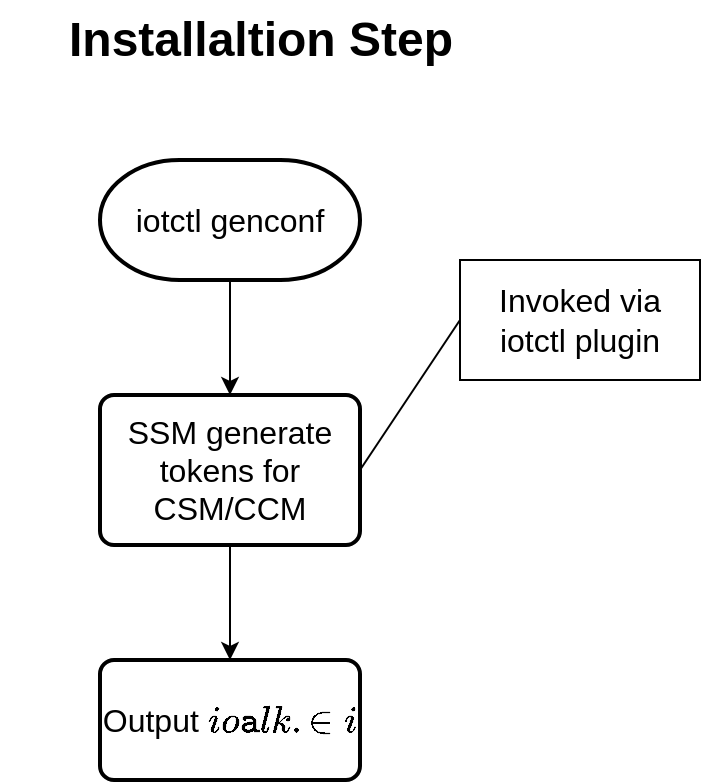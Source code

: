 <mxfile pages="10" version="11.2.3" type="google"><diagram id="cqIK9_ZSEYJ6yBw5mauM" name="SSM-1"><mxGraphModel dx="1173" dy="839" grid="1" gridSize="10" guides="1" tooltips="1" connect="1" arrows="1" fold="1" page="1" pageScale="1" pageWidth="850" pageHeight="1100" math="0" shadow="0"><root><mxCell id="e-rIVMGVmy8Qvg7fIQ6w-0"/><mxCell id="e-rIVMGVmy8Qvg7fIQ6w-1" parent="e-rIVMGVmy8Qvg7fIQ6w-0"/><mxCell id="wvIjEaeCPUfPb2Iy51Xq-0" value="&lt;div&gt;Installaltion Step&lt;/div&gt;" style="text;strokeColor=none;fillColor=none;html=1;fontSize=24;fontStyle=1;verticalAlign=middle;align=center;" parent="e-rIVMGVmy8Qvg7fIQ6w-1" vertex="1"><mxGeometry y="10" width="260" height="40" as="geometry"/></mxCell><mxCell id="wvIjEaeCPUfPb2Iy51Xq-1" style="edgeStyle=orthogonalEdgeStyle;rounded=0;orthogonalLoop=1;jettySize=auto;html=1;exitX=0.5;exitY=1;exitDx=0;exitDy=0;exitPerimeter=0;entryX=0.5;entryY=0;entryDx=0;entryDy=0;" parent="e-rIVMGVmy8Qvg7fIQ6w-1" source="wvIjEaeCPUfPb2Iy51Xq-2" target="wvIjEaeCPUfPb2Iy51Xq-4" edge="1"><mxGeometry relative="1" as="geometry"/></mxCell><mxCell id="wvIjEaeCPUfPb2Iy51Xq-2" value="&lt;font style=&quot;font-size: 16px&quot;&gt;iotctl genconf&lt;/font&gt;" style="strokeWidth=2;html=1;shape=mxgraph.flowchart.terminator;whiteSpace=wrap;" parent="e-rIVMGVmy8Qvg7fIQ6w-1" vertex="1"><mxGeometry x="50" y="90" width="130" height="60" as="geometry"/></mxCell><mxCell id="wvIjEaeCPUfPb2Iy51Xq-3" style="edgeStyle=orthogonalEdgeStyle;rounded=0;orthogonalLoop=1;jettySize=auto;html=1;exitX=0.5;exitY=1;exitDx=0;exitDy=0;entryX=0.5;entryY=0;entryDx=0;entryDy=0;fontSize=16;" parent="e-rIVMGVmy8Qvg7fIQ6w-1" source="wvIjEaeCPUfPb2Iy51Xq-4" target="wvIjEaeCPUfPb2Iy51Xq-5" edge="1"><mxGeometry relative="1" as="geometry"/></mxCell><mxCell id="wvIjEaeCPUfPb2Iy51Xq-4" value="&lt;div&gt;SSM generate tokens for CSM/CCM&lt;/div&gt;" style="rounded=1;whiteSpace=wrap;html=1;absoluteArcSize=1;arcSize=14;strokeWidth=2;fontSize=16;" parent="e-rIVMGVmy8Qvg7fIQ6w-1" vertex="1"><mxGeometry x="50" y="207.5" width="130" height="75" as="geometry"/></mxCell><mxCell id="wvIjEaeCPUfPb2Iy51Xq-5" value="Output `iottalk.ini`" style="rounded=1;whiteSpace=wrap;html=1;absoluteArcSize=1;arcSize=14;strokeWidth=2;fontSize=16;" parent="e-rIVMGVmy8Qvg7fIQ6w-1" vertex="1"><mxGeometry x="50" y="340" width="130" height="60" as="geometry"/></mxCell><mxCell id="wvIjEaeCPUfPb2Iy51Xq-6" value="&lt;font style=&quot;font-size: 16px&quot;&gt;Invoked via iotctl plugin&lt;/font&gt;" style="rounded=0;whiteSpace=wrap;html=1;" parent="e-rIVMGVmy8Qvg7fIQ6w-1" vertex="1"><mxGeometry x="230" y="140" width="120" height="60" as="geometry"/></mxCell><mxCell id="wvIjEaeCPUfPb2Iy51Xq-7" value="" style="endArrow=none;html=1;entryX=0;entryY=0.5;entryDx=0;entryDy=0;exitX=1;exitY=0.5;exitDx=0;exitDy=0;" parent="e-rIVMGVmy8Qvg7fIQ6w-1" source="wvIjEaeCPUfPb2Iy51Xq-4" target="wvIjEaeCPUfPb2Iy51Xq-6" edge="1"><mxGeometry width="50" height="50" relative="1" as="geometry"><mxPoint x="180" y="230" as="sourcePoint"/><mxPoint x="230" y="180" as="targetPoint"/></mxGeometry></mxCell></root></mxGraphModel></diagram><diagram id="wE3yd7M9SogLpLTDkI92" name="SSM-2"><mxGraphModel dx="1173" dy="839" grid="1" gridSize="10" guides="1" tooltips="1" connect="1" arrows="1" fold="1" page="1" pageScale="1" pageWidth="850" pageHeight="1100" math="0" shadow="0"><root><mxCell id="7_Z3sKv6m2wMrZwBAB9b-0"/><mxCell id="7_Z3sKv6m2wMrZwBAB9b-1" parent="7_Z3sKv6m2wMrZwBAB9b-0"/><mxCell id="7_Z3sKv6m2wMrZwBAB9b-2" value="&lt;div&gt;SSM startup process&lt;/div&gt;" style="text;strokeColor=none;fillColor=none;html=1;fontSize=24;fontStyle=1;verticalAlign=middle;align=center;" parent="7_Z3sKv6m2wMrZwBAB9b-1" vertex="1"><mxGeometry y="10" width="420" height="40" as="geometry"/></mxCell><mxCell id="7_Z3sKv6m2wMrZwBAB9b-3" style="edgeStyle=orthogonalEdgeStyle;rounded=0;orthogonalLoop=1;jettySize=auto;html=1;exitX=0.5;exitY=1;exitDx=0;exitDy=0;exitPerimeter=0;entryX=0.5;entryY=0;entryDx=0;entryDy=0;" parent="7_Z3sKv6m2wMrZwBAB9b-1" source="7_Z3sKv6m2wMrZwBAB9b-4" target="7_Z3sKv6m2wMrZwBAB9b-7" edge="1"><mxGeometry relative="1" as="geometry"><mxPoint x="210" y="245" as="targetPoint"/></mxGeometry></mxCell><mxCell id="7_Z3sKv6m2wMrZwBAB9b-4" value="&lt;font style=&quot;font-size: 16px&quot;&gt;SSM loads iottalk.ini&lt;/font&gt;" style="strokeWidth=2;html=1;shape=mxgraph.flowchart.terminator;whiteSpace=wrap;" parent="7_Z3sKv6m2wMrZwBAB9b-1" vertex="1"><mxGeometry x="145" y="100" width="130" height="60" as="geometry"/></mxCell><mxCell id="7_Z3sKv6m2wMrZwBAB9b-5" style="edgeStyle=orthogonalEdgeStyle;rounded=0;orthogonalLoop=1;jettySize=auto;html=1;exitX=0.5;exitY=1;exitDx=0;exitDy=0;entryX=0.5;entryY=0;entryDx=0;entryDy=0;" parent="7_Z3sKv6m2wMrZwBAB9b-1" source="7_Z3sKv6m2wMrZwBAB9b-7" target="7_Z3sKv6m2wMrZwBAB9b-9" edge="1"><mxGeometry relative="1" as="geometry"/></mxCell><mxCell id="7_Z3sKv6m2wMrZwBAB9b-6" style="edgeStyle=orthogonalEdgeStyle;rounded=0;orthogonalLoop=1;jettySize=auto;html=1;exitX=1;exitY=0.5;exitDx=0;exitDy=0;entryX=0.5;entryY=0;entryDx=0;entryDy=0;" parent="7_Z3sKv6m2wMrZwBAB9b-1" source="7_Z3sKv6m2wMrZwBAB9b-7" target="7_Z3sKv6m2wMrZwBAB9b-15" edge="1"><mxGeometry relative="1" as="geometry"/></mxCell><mxCell id="7_Z3sKv6m2wMrZwBAB9b-7" value="Check CSM/CCM token listed in DB or not" style="rhombus;whiteSpace=wrap;html=1;" parent="7_Z3sKv6m2wMrZwBAB9b-1" vertex="1"><mxGeometry x="125" y="260" width="170" height="90" as="geometry"/></mxCell><mxCell id="7_Z3sKv6m2wMrZwBAB9b-8" style="edgeStyle=orthogonalEdgeStyle;rounded=0;orthogonalLoop=1;jettySize=auto;html=1;exitX=0.5;exitY=1;exitDx=0;exitDy=0;entryX=0.5;entryY=0;entryDx=0;entryDy=0;" parent="7_Z3sKv6m2wMrZwBAB9b-1" source="7_Z3sKv6m2wMrZwBAB9b-9" target="7_Z3sKv6m2wMrZwBAB9b-12" edge="1"><mxGeometry relative="1" as="geometry"/></mxCell><mxCell id="7_Z3sKv6m2wMrZwBAB9b-9" value="Docker `wait_for` SSM HTTP server start" style="rounded=1;whiteSpace=wrap;html=1;absoluteArcSize=1;arcSize=14;strokeWidth=2;fontSize=16;" parent="7_Z3sKv6m2wMrZwBAB9b-1" vertex="1"><mxGeometry x="145" y="470" width="130" height="90" as="geometry"/></mxCell><mxCell id="7_Z3sKv6m2wMrZwBAB9b-10" value="&lt;div style=&quot;font-size: 17px&quot;&gt;&lt;font style=&quot;font-size: 17px&quot;&gt;Yes&lt;br&gt;&lt;/font&gt;&lt;/div&gt;" style="text;html=1;strokeColor=none;fillColor=none;align=center;verticalAlign=middle;whiteSpace=wrap;rounded=0;" parent="7_Z3sKv6m2wMrZwBAB9b-1" vertex="1"><mxGeometry x="220" y="395" width="40" height="20" as="geometry"/></mxCell><mxCell id="7_Z3sKv6m2wMrZwBAB9b-11" style="edgeStyle=orthogonalEdgeStyle;rounded=0;orthogonalLoop=1;jettySize=auto;html=1;exitX=0.5;exitY=1;exitDx=0;exitDy=0;" parent="7_Z3sKv6m2wMrZwBAB9b-1" source="7_Z3sKv6m2wMrZwBAB9b-12" target="7_Z3sKv6m2wMrZwBAB9b-13" edge="1"><mxGeometry relative="1" as="geometry"/></mxCell><mxCell id="7_Z3sKv6m2wMrZwBAB9b-12" value="Docker start CSM" style="rounded=1;whiteSpace=wrap;html=1;absoluteArcSize=1;arcSize=14;strokeWidth=2;fontSize=16;" parent="7_Z3sKv6m2wMrZwBAB9b-1" vertex="1"><mxGeometry x="145" y="640" width="130" height="90" as="geometry"/></mxCell><mxCell id="7_Z3sKv6m2wMrZwBAB9b-13" value="Docker start CCM" style="rounded=1;whiteSpace=wrap;html=1;absoluteArcSize=1;arcSize=14;strokeWidth=2;fontSize=16;" parent="7_Z3sKv6m2wMrZwBAB9b-1" vertex="1"><mxGeometry x="145" y="800" width="130" height="90" as="geometry"/></mxCell><mxCell id="7_Z3sKv6m2wMrZwBAB9b-14" style="edgeStyle=orthogonalEdgeStyle;rounded=0;orthogonalLoop=1;jettySize=auto;html=1;exitX=0.5;exitY=1;exitDx=0;exitDy=0;entryX=1;entryY=0.5;entryDx=0;entryDy=0;" parent="7_Z3sKv6m2wMrZwBAB9b-1" source="7_Z3sKv6m2wMrZwBAB9b-15" target="7_Z3sKv6m2wMrZwBAB9b-9" edge="1"><mxGeometry relative="1" as="geometry"/></mxCell><mxCell id="7_Z3sKv6m2wMrZwBAB9b-15" value="Create CSM/CCM credentials and ACL" style="rounded=1;whiteSpace=wrap;html=1;absoluteArcSize=1;arcSize=14;strokeWidth=2;fontSize=16;" parent="7_Z3sKv6m2wMrZwBAB9b-1" vertex="1"><mxGeometry x="410" y="350" width="130" height="90" as="geometry"/></mxCell><mxCell id="7_Z3sKv6m2wMrZwBAB9b-16" value="No" style="text;html=1;strokeColor=none;fillColor=none;align=center;verticalAlign=middle;whiteSpace=wrap;rounded=0;" parent="7_Z3sKv6m2wMrZwBAB9b-1" vertex="1"><mxGeometry x="360" y="280" width="40" height="20" as="geometry"/></mxCell></root></mxGraphModel></diagram><diagram id="TbN0CufhQcVziS7sfiZh" name="SSM-3/4"><mxGraphModel dx="1173" dy="839" grid="1" gridSize="10" guides="1" tooltips="1" connect="1" arrows="1" fold="1" page="1" pageScale="1" pageWidth="850" pageHeight="1100" math="0" shadow="0"><root><mxCell id="0"/><mxCell id="1" parent="0"/><mxCell id="E4YJR1ALgHSxU8EiVLSY-1" value="&lt;div&gt;CCM/CSM startup process&lt;/div&gt;" style="text;strokeColor=none;fillColor=none;html=1;fontSize=24;fontStyle=1;verticalAlign=middle;align=center;" parent="1" vertex="1"><mxGeometry y="10" width="470" height="40" as="geometry"/></mxCell><mxCell id="E4YJR1ALgHSxU8EiVLSY-5" style="edgeStyle=orthogonalEdgeStyle;rounded=0;orthogonalLoop=1;jettySize=auto;html=1;exitX=0.5;exitY=1;exitDx=0;exitDy=0;exitPerimeter=0;entryX=0.5;entryY=0;entryDx=0;entryDy=0;" parent="1" source="E4YJR1ALgHSxU8EiVLSY-2" target="E4YJR1ALgHSxU8EiVLSY-4" edge="1"><mxGeometry relative="1" as="geometry"><mxPoint x="235" y="230" as="targetPoint"/></mxGeometry></mxCell><mxCell id="E4YJR1ALgHSxU8EiVLSY-2" value="&lt;font style=&quot;font-size: 16px&quot;&gt;iotctl start csm/ccm&lt;/font&gt;" style="strokeWidth=2;html=1;shape=mxgraph.flowchart.terminator;whiteSpace=wrap;" parent="1" vertex="1"><mxGeometry x="140" y="110" width="190" height="60" as="geometry"/></mxCell><mxCell id="E4YJR1ALgHSxU8EiVLSY-7" style="edgeStyle=orthogonalEdgeStyle;rounded=0;orthogonalLoop=1;jettySize=auto;html=1;exitX=0.5;exitY=1;exitDx=0;exitDy=0;" parent="1" source="E4YJR1ALgHSxU8EiVLSY-4" target="E4YJR1ALgHSxU8EiVLSY-6" edge="1"><mxGeometry relative="1" as="geometry"/></mxCell><mxCell id="E4YJR1ALgHSxU8EiVLSY-4" value="&lt;div&gt;load iottalk.ini,&lt;/div&gt;&lt;div&gt;render `config` property&lt;br&gt;&lt;/div&gt;" style="rounded=1;whiteSpace=wrap;html=1;absoluteArcSize=1;arcSize=14;strokeWidth=2;fontSize=16;" parent="1" vertex="1"><mxGeometry x="140" y="240" width="190" height="75" as="geometry"/></mxCell><mxCell id="E4YJR1ALgHSxU8EiVLSY-10" style="edgeStyle=orthogonalEdgeStyle;rounded=0;orthogonalLoop=1;jettySize=auto;html=1;exitX=0.5;exitY=1;exitDx=0;exitDy=0;entryX=0.5;entryY=0;entryDx=0;entryDy=0;" parent="1" source="E4YJR1ALgHSxU8EiVLSY-6" target="E4YJR1ALgHSxU8EiVLSY-9" edge="1"><mxGeometry relative="1" as="geometry"/></mxCell><mxCell id="E4YJR1ALgHSxU8EiVLSY-6" value="connect to MQTT broker with the credentials" style="rounded=1;whiteSpace=wrap;html=1;absoluteArcSize=1;arcSize=14;strokeWidth=2;fontSize=16;" parent="1" vertex="1"><mxGeometry x="140" y="370" width="190" height="75" as="geometry"/></mxCell><mxCell id="E4YJR1ALgHSxU8EiVLSY-14" style="edgeStyle=orthogonalEdgeStyle;rounded=0;orthogonalLoop=1;jettySize=auto;html=1;exitX=0.5;exitY=1;exitDx=0;exitDy=0;" parent="1" source="E4YJR1ALgHSxU8EiVLSY-9" target="E4YJR1ALgHSxU8EiVLSY-13" edge="1"><mxGeometry relative="1" as="geometry"/></mxCell><mxCell id="E4YJR1ALgHSxU8EiVLSY-9" value="Subscribe the topics" style="rounded=1;whiteSpace=wrap;html=1;absoluteArcSize=1;arcSize=14;strokeWidth=2;fontSize=16;" parent="1" vertex="1"><mxGeometry x="140" y="500" width="190" height="75" as="geometry"/></mxCell><mxCell id="E4YJR1ALgHSxU8EiVLSY-17" style="edgeStyle=orthogonalEdgeStyle;rounded=0;orthogonalLoop=1;jettySize=auto;html=1;exitX=0.5;exitY=1;exitDx=0;exitDy=0;entryX=0.5;entryY=0;entryDx=0;entryDy=0;" parent="1" source="E4YJR1ALgHSxU8EiVLSY-13" target="E4YJR1ALgHSxU8EiVLSY-16" edge="1"><mxGeometry relative="1" as="geometry"/></mxCell><mxCell id="E4YJR1ALgHSxU8EiVLSY-20" style="edgeStyle=orthogonalEdgeStyle;rounded=0;orthogonalLoop=1;jettySize=auto;html=1;exitX=1;exitY=0.5;exitDx=0;exitDy=0;entryX=0;entryY=0.5;entryDx=0;entryDy=0;" parent="1" source="E4YJR1ALgHSxU8EiVLSY-13" target="E4YJR1ALgHSxU8EiVLSY-19" edge="1"><mxGeometry relative="1" as="geometry"/></mxCell><mxCell id="E4YJR1ALgHSxU8EiVLSY-13" value="&lt;font style=&quot;font-size: 16px&quot;&gt;Check subscription return code&lt;br&gt;&lt;/font&gt;" style="rhombus;whiteSpace=wrap;html=1;" parent="1" vertex="1"><mxGeometry x="140" y="640" width="190" height="100" as="geometry"/></mxCell><mxCell id="E4YJR1ALgHSxU8EiVLSY-16" value="Raise error and crash" style="rounded=1;whiteSpace=wrap;html=1;absoluteArcSize=1;arcSize=14;strokeWidth=2;fontSize=16;" parent="1" vertex="1"><mxGeometry x="140" y="810" width="190" height="75" as="geometry"/></mxCell><mxCell id="E4YJR1ALgHSxU8EiVLSY-18" value="&lt;font style=&quot;font-size: 16px&quot;&gt;Failed&lt;/font&gt;" style="text;html=1;strokeColor=none;fillColor=none;align=center;verticalAlign=middle;whiteSpace=wrap;rounded=0;" parent="1" vertex="1"><mxGeometry x="250" y="760" width="50" height="35" as="geometry"/></mxCell><mxCell id="E4YJR1ALgHSxU8EiVLSY-19" value="Start server loop" style="rounded=1;whiteSpace=wrap;html=1;absoluteArcSize=1;arcSize=14;strokeWidth=2;fontSize=16;" parent="1" vertex="1"><mxGeometry x="425" y="652.5" width="190" height="75" as="geometry"/></mxCell><mxCell id="E4YJR1ALgHSxU8EiVLSY-22" value="&lt;font style=&quot;font-size: 16px&quot;&gt;OK&lt;/font&gt;" style="text;html=1;strokeColor=none;fillColor=none;align=center;verticalAlign=middle;whiteSpace=wrap;rounded=0;" parent="1" vertex="1"><mxGeometry x="340" y="652.5" width="50" height="35" as="geometry"/></mxCell></root></mxGraphModel></diagram><diagram id="pBzV6Pgp_uADX9G4xQDX" name="SSM-5"><mxGraphModel dx="1173" dy="839" grid="1" gridSize="10" guides="1" tooltips="1" connect="1" arrows="1" fold="1" page="1" pageScale="1" pageWidth="850" pageHeight="1100" math="0" shadow="0"><root><mxCell id="4OeRCx0a2ZR2SgC49A81-0"/><mxCell id="4OeRCx0a2ZR2SgC49A81-1" parent="4OeRCx0a2ZR2SgC49A81-0"/><mxCell id="4OeRCx0a2ZR2SgC49A81-2" value="&lt;div&gt;DA registration process&lt;br&gt;&lt;/div&gt;" style="text;strokeColor=none;fillColor=none;html=1;fontSize=24;fontStyle=1;verticalAlign=middle;align=center;" parent="4OeRCx0a2ZR2SgC49A81-1" vertex="1"><mxGeometry y="10" width="470" height="40" as="geometry"/></mxCell><mxCell id="OVUxRRET32i9vEHk1WlS-2" style="edgeStyle=orthogonalEdgeStyle;rounded=0;orthogonalLoop=1;jettySize=auto;html=1;exitX=0.5;exitY=1;exitDx=0;exitDy=0;entryX=0.5;entryY=0;entryDx=0;entryDy=0;" parent="4OeRCx0a2ZR2SgC49A81-1" source="OVUxRRET32i9vEHk1WlS-0" target="OVUxRRET32i9vEHk1WlS-1" edge="1"><mxGeometry relative="1" as="geometry"/></mxCell><mxCell id="OVUxRRET32i9vEHk1WlS-0" value="DA sends HTTP register request" style="rounded=1;whiteSpace=wrap;html=1;absoluteArcSize=1;arcSize=14;strokeWidth=2;fontSize=16;" parent="4OeRCx0a2ZR2SgC49A81-1" vertex="1"><mxGeometry x="160" y="90" width="190" height="75" as="geometry"/></mxCell><mxCell id="OVUxRRET32i9vEHk1WlS-4" style="edgeStyle=orthogonalEdgeStyle;rounded=0;orthogonalLoop=1;jettySize=auto;html=1;exitX=0.5;exitY=1;exitDx=0;exitDy=0;" parent="4OeRCx0a2ZR2SgC49A81-1" source="OVUxRRET32i9vEHk1WlS-1" target="OVUxRRET32i9vEHk1WlS-3" edge="1"><mxGeometry relative="1" as="geometry"/></mxCell><mxCell id="OVUxRRET32i9vEHk1WlS-1" value="CSM generates control channel topics" style="rounded=1;whiteSpace=wrap;html=1;absoluteArcSize=1;arcSize=14;strokeWidth=2;fontSize=16;" parent="4OeRCx0a2ZR2SgC49A81-1" vertex="1"><mxGeometry x="160" y="230" width="190" height="75" as="geometry"/></mxCell><mxCell id="OVUxRRET32i9vEHk1WlS-6" style="edgeStyle=orthogonalEdgeStyle;rounded=0;orthogonalLoop=1;jettySize=auto;html=1;exitX=0.5;exitY=1;exitDx=0;exitDy=0;entryX=0.5;entryY=0;entryDx=0;entryDy=0;" parent="4OeRCx0a2ZR2SgC49A81-1" source="OVUxRRET32i9vEHk1WlS-3" target="OVUxRRET32i9vEHk1WlS-5" edge="1"><mxGeometry relative="1" as="geometry"/></mxCell><mxCell id="OVUxRRET32i9vEHk1WlS-3" value="SSM generates a credential for DA" style="rounded=1;whiteSpace=wrap;html=1;absoluteArcSize=1;arcSize=14;strokeWidth=2;fontSize=16;" parent="4OeRCx0a2ZR2SgC49A81-1" vertex="1"><mxGeometry x="160" y="370" width="190" height="75" as="geometry"/></mxCell><mxCell id="OVUxRRET32i9vEHk1WlS-9" style="edgeStyle=orthogonalEdgeStyle;rounded=0;orthogonalLoop=1;jettySize=auto;html=1;exitX=0.5;exitY=1;exitDx=0;exitDy=0;entryX=0.5;entryY=0;entryDx=0;entryDy=0;" parent="4OeRCx0a2ZR2SgC49A81-1" source="OVUxRRET32i9vEHk1WlS-5" target="OVUxRRET32i9vEHk1WlS-8" edge="1"><mxGeometry relative="1" as="geometry"/></mxCell><mxCell id="OVUxRRET32i9vEHk1WlS-5" value="SSM adds DA-related topics to DB" style="rounded=1;whiteSpace=wrap;html=1;absoluteArcSize=1;arcSize=14;strokeWidth=2;fontSize=16;" parent="4OeRCx0a2ZR2SgC49A81-1" vertex="1"><mxGeometry x="160" y="510" width="190" height="75" as="geometry"/></mxCell><mxCell id="OVUxRRET32i9vEHk1WlS-17" style="edgeStyle=orthogonalEdgeStyle;rounded=0;orthogonalLoop=1;jettySize=auto;html=1;exitX=0.5;exitY=1;exitDx=0;exitDy=0;entryX=0.5;entryY=0;entryDx=0;entryDy=0;" parent="4OeRCx0a2ZR2SgC49A81-1" source="OVUxRRET32i9vEHk1WlS-8" target="OVUxRRET32i9vEHk1WlS-16" edge="1"><mxGeometry relative="1" as="geometry"/></mxCell><mxCell id="OVUxRRET32i9vEHk1WlS-8" value="CSM receives DA credentials from SSM" style="rounded=1;whiteSpace=wrap;html=1;absoluteArcSize=1;arcSize=14;strokeWidth=2;fontSize=16;" parent="4OeRCx0a2ZR2SgC49A81-1" vertex="1"><mxGeometry x="160" y="650" width="190" height="75" as="geometry"/></mxCell><mxCell id="OVUxRRET32i9vEHk1WlS-14" style="edgeStyle=orthogonalEdgeStyle;rounded=0;orthogonalLoop=1;jettySize=auto;html=1;exitX=0.5;exitY=1;exitDx=0;exitDy=0;" parent="4OeRCx0a2ZR2SgC49A81-1" source="OVUxRRET32i9vEHk1WlS-11" target="OVUxRRET32i9vEHk1WlS-13" edge="1"><mxGeometry relative="1" as="geometry"/></mxCell><mxCell id="OVUxRRET32i9vEHk1WlS-11" value="DAN receives crednetials" style="rounded=1;whiteSpace=wrap;html=1;absoluteArcSize=1;arcSize=14;strokeWidth=2;fontSize=16;" parent="4OeRCx0a2ZR2SgC49A81-1" vertex="1"><mxGeometry x="560" y="240" width="190" height="75" as="geometry"/></mxCell><mxCell id="OVUxRRET32i9vEHk1WlS-13" value="DAN establishs connection to MQTT broker with credential" style="rounded=1;whiteSpace=wrap;html=1;absoluteArcSize=1;arcSize=14;strokeWidth=2;fontSize=16;" parent="4OeRCx0a2ZR2SgC49A81-1" vertex="1"><mxGeometry x="560" y="365" width="190" height="75" as="geometry"/></mxCell><mxCell id="5hzJAPrmd8N_SJSEs-r6-1" style="edgeStyle=orthogonalEdgeStyle;rounded=0;orthogonalLoop=1;jettySize=auto;html=1;exitX=0.5;exitY=1;exitDx=0;exitDy=0;entryX=0.5;entryY=0;entryDx=0;entryDy=0;" parent="4OeRCx0a2ZR2SgC49A81-1" source="OVUxRRET32i9vEHk1WlS-16" target="5hzJAPrmd8N_SJSEs-r6-0" edge="1"><mxGeometry relative="1" as="geometry"/></mxCell><mxCell id="OVUxRRET32i9vEHk1WlS-16" value="CSM subscribes to DA control channel" style="rounded=1;whiteSpace=wrap;html=1;absoluteArcSize=1;arcSize=14;strokeWidth=2;fontSize=16;" parent="4OeRCx0a2ZR2SgC49A81-1" vertex="1"><mxGeometry x="160" y="780" width="190" height="75" as="geometry"/></mxCell><mxCell id="5hzJAPrmd8N_SJSEs-r6-3" style="edgeStyle=orthogonalEdgeStyle;rounded=0;orthogonalLoop=1;jettySize=auto;html=1;exitX=1;exitY=0.5;exitDx=0;exitDy=0;" parent="4OeRCx0a2ZR2SgC49A81-1" source="5hzJAPrmd8N_SJSEs-r6-0" target="5hzJAPrmd8N_SJSEs-r6-2" edge="1"><mxGeometry relative="1" as="geometry"/></mxCell><mxCell id="Ox748rAFvZ7tDAeGKKHG-1" style="edgeStyle=orthogonalEdgeStyle;rounded=0;orthogonalLoop=1;jettySize=auto;html=1;exitX=0.5;exitY=1;exitDx=0;exitDy=0;" parent="4OeRCx0a2ZR2SgC49A81-1" source="5hzJAPrmd8N_SJSEs-r6-0" target="OVUxRRET32i9vEHk1WlS-11" edge="1"><mxGeometry relative="1" as="geometry"/></mxCell><mxCell id="5hzJAPrmd8N_SJSEs-r6-0" value="&lt;font style=&quot;font-size: 16px&quot;&gt;Check subscription return code&lt;br&gt;&lt;/font&gt;" style="rhombus;whiteSpace=wrap;html=1;" parent="4OeRCx0a2ZR2SgC49A81-1" vertex="1"><mxGeometry x="560" y="80" width="190" height="100" as="geometry"/></mxCell><mxCell id="5hzJAPrmd8N_SJSEs-r6-2" value="CSM responses with interal server error" style="rounded=1;whiteSpace=wrap;html=1;absoluteArcSize=1;arcSize=14;strokeWidth=2;fontSize=16;" parent="4OeRCx0a2ZR2SgC49A81-1" vertex="1"><mxGeometry x="850" y="92.5" width="190" height="75" as="geometry"/></mxCell><mxCell id="Ox748rAFvZ7tDAeGKKHG-0" value="&lt;font style=&quot;font-size: 16px&quot;&gt;Failed&lt;/font&gt;" style="text;html=1;strokeColor=none;fillColor=none;align=center;verticalAlign=middle;whiteSpace=wrap;rounded=0;" parent="4OeRCx0a2ZR2SgC49A81-1" vertex="1"><mxGeometry x="770" y="95" width="50" height="35" as="geometry"/></mxCell><mxCell id="Ox748rAFvZ7tDAeGKKHG-2" value="&lt;font style=&quot;font-size: 16px&quot;&gt;OK&lt;/font&gt;" style="text;html=1;strokeColor=none;fillColor=none;align=center;verticalAlign=middle;whiteSpace=wrap;rounded=0;" parent="4OeRCx0a2ZR2SgC49A81-1" vertex="1"><mxGeometry x="660" y="190" width="50" height="35" as="geometry"/></mxCell></root></mxGraphModel></diagram><diagram name="SSM-12" id="Xp1-dRNenD44PS2Hfq6U"><mxGraphModel dx="1173" dy="839" grid="1" gridSize="10" guides="1" tooltips="1" connect="1" arrows="1" fold="1" page="1" pageScale="1" pageWidth="850" pageHeight="1100" math="0" shadow="0"><root><mxCell id="LWbvkZcd0mPtj089eFoW-0"/><mxCell id="LWbvkZcd0mPtj089eFoW-1" parent="LWbvkZcd0mPtj089eFoW-0"/><mxCell id="LWbvkZcd0mPtj089eFoW-2" value="&lt;div&gt;DA deregistration process&lt;br&gt;&lt;/div&gt;" style="text;strokeColor=none;fillColor=none;html=1;fontSize=24;fontStyle=1;verticalAlign=middle;align=center;" parent="LWbvkZcd0mPtj089eFoW-1" vertex="1"><mxGeometry y="10" width="470" height="40" as="geometry"/></mxCell><mxCell id="LWbvkZcd0mPtj089eFoW-3" style="edgeStyle=orthogonalEdgeStyle;rounded=0;orthogonalLoop=1;jettySize=auto;html=1;exitX=0.5;exitY=1;exitDx=0;exitDy=0;entryX=0.5;entryY=0;entryDx=0;entryDy=0;" parent="LWbvkZcd0mPtj089eFoW-1" source="LWbvkZcd0mPtj089eFoW-4" target="LWbvkZcd0mPtj089eFoW-6" edge="1"><mxGeometry relative="1" as="geometry"/></mxCell><mxCell id="LWbvkZcd0mPtj089eFoW-4" value="DA sends HTTP deregister request" style="rounded=1;whiteSpace=wrap;html=1;absoluteArcSize=1;arcSize=14;strokeWidth=2;fontSize=16;" parent="LWbvkZcd0mPtj089eFoW-1" vertex="1"><mxGeometry x="160" y="90" width="190" height="75" as="geometry"/></mxCell><mxCell id="LWbvkZcd0mPtj089eFoW-5" style="edgeStyle=orthogonalEdgeStyle;rounded=0;orthogonalLoop=1;jettySize=auto;html=1;exitX=0.5;exitY=1;exitDx=0;exitDy=0;" parent="LWbvkZcd0mPtj089eFoW-1" source="LWbvkZcd0mPtj089eFoW-6" target="LWbvkZcd0mPtj089eFoW-8" edge="1"><mxGeometry relative="1" as="geometry"/></mxCell><mxCell id="LWbvkZcd0mPtj089eFoW-6" value="CSM unsubscribes control channel topics" style="rounded=1;whiteSpace=wrap;html=1;absoluteArcSize=1;arcSize=14;strokeWidth=2;fontSize=16;" parent="LWbvkZcd0mPtj089eFoW-1" vertex="1"><mxGeometry x="160" y="230" width="190" height="75" as="geometry"/></mxCell><mxCell id="LWbvkZcd0mPtj089eFoW-7" style="edgeStyle=orthogonalEdgeStyle;rounded=0;orthogonalLoop=1;jettySize=auto;html=1;exitX=0.5;exitY=1;exitDx=0;exitDy=0;entryX=0.5;entryY=0;entryDx=0;entryDy=0;" parent="LWbvkZcd0mPtj089eFoW-1" source="LWbvkZcd0mPtj089eFoW-8" target="LWbvkZcd0mPtj089eFoW-10" edge="1"><mxGeometry relative="1" as="geometry"/></mxCell><mxCell id="LWbvkZcd0mPtj089eFoW-8" value="SSM removes DA-related credential in DB" style="rounded=1;whiteSpace=wrap;html=1;absoluteArcSize=1;arcSize=14;strokeWidth=2;fontSize=16;" parent="LWbvkZcd0mPtj089eFoW-1" vertex="1"><mxGeometry x="160" y="370" width="190" height="75" as="geometry"/></mxCell><mxCell id="LWbvkZcd0mPtj089eFoW-9" style="edgeStyle=orthogonalEdgeStyle;rounded=0;orthogonalLoop=1;jettySize=auto;html=1;exitX=0.5;exitY=1;exitDx=0;exitDy=0;entryX=0.5;entryY=0;entryDx=0;entryDy=0;" parent="LWbvkZcd0mPtj089eFoW-1" source="LWbvkZcd0mPtj089eFoW-10" target="LWbvkZcd0mPtj089eFoW-12" edge="1"><mxGeometry relative="1" as="geometry"/></mxCell><mxCell id="LWbvkZcd0mPtj089eFoW-10" value="SSM removes DA-related topics to DB" style="rounded=1;whiteSpace=wrap;html=1;absoluteArcSize=1;arcSize=14;strokeWidth=2;fontSize=16;" parent="LWbvkZcd0mPtj089eFoW-1" vertex="1"><mxGeometry x="160" y="510" width="190" height="75" as="geometry"/></mxCell><mxCell id="LWbvkZcd0mPtj089eFoW-11" style="edgeStyle=orthogonalEdgeStyle;rounded=0;orthogonalLoop=1;jettySize=auto;html=1;exitX=0.5;exitY=1;exitDx=0;exitDy=0;entryX=0.5;entryY=0;entryDx=0;entryDy=0;" parent="LWbvkZcd0mPtj089eFoW-1" source="LWbvkZcd0mPtj089eFoW-12" target="LWbvkZcd0mPtj089eFoW-17" edge="1"><mxGeometry relative="1" as="geometry"/></mxCell><mxCell id="LWbvkZcd0mPtj089eFoW-12" value="CSM receives finish signal from SSM" style="rounded=1;whiteSpace=wrap;html=1;absoluteArcSize=1;arcSize=14;strokeWidth=2;fontSize=16;" parent="LWbvkZcd0mPtj089eFoW-1" vertex="1"><mxGeometry x="160" y="650" width="190" height="75" as="geometry"/></mxCell><mxCell id="LWbvkZcd0mPtj089eFoW-17" value="CSM responses to DAN with finish message" style="rounded=1;whiteSpace=wrap;html=1;absoluteArcSize=1;arcSize=14;strokeWidth=2;fontSize=16;" parent="LWbvkZcd0mPtj089eFoW-1" vertex="1"><mxGeometry x="160" y="780" width="190" height="75" as="geometry"/></mxCell></root></mxGraphModel></diagram><diagram id="Fg-MJenNTRAJa-XKtYbd" name="SSM-6"><mxGraphModel dx="1173" dy="839" grid="1" gridSize="10" guides="1" tooltips="1" connect="1" arrows="1" fold="1" page="1" pageScale="1" pageWidth="850" pageHeight="1100" math="0" shadow="0"><root><mxCell id="31DZv51KjUcy8Tnhhjp8-0"/><mxCell id="31DZv51KjUcy8Tnhhjp8-1" parent="31DZv51KjUcy8Tnhhjp8-0"/><mxCell id="eWbLKAvItfvp-mSkZNEQ-0" value="GUI connections" style="text;strokeColor=none;fillColor=none;html=1;fontSize=24;fontStyle=1;verticalAlign=middle;align=center;" parent="31DZv51KjUcy8Tnhhjp8-1" vertex="1"><mxGeometry y="10" width="470" height="40" as="geometry"/></mxCell><mxCell id="MIhYKKVKaq-qoOajeikF-3" style="edgeStyle=orthogonalEdgeStyle;rounded=0;orthogonalLoop=1;jettySize=auto;html=1;exitX=0.5;exitY=1;exitDx=0;exitDy=0;entryX=0.5;entryY=0;entryDx=0;entryDy=0;" parent="31DZv51KjUcy8Tnhhjp8-1" source="MIhYKKVKaq-qoOajeikF-0" target="MIhYKKVKaq-qoOajeikF-1" edge="1"><mxGeometry relative="1" as="geometry"/></mxCell><mxCell id="MIhYKKVKaq-qoOajeikF-0" value="User browse project management page" style="rounded=1;whiteSpace=wrap;html=1;absoluteArcSize=1;arcSize=14;strokeWidth=2;fontSize=16;" parent="31DZv51KjUcy8Tnhhjp8-1" vertex="1"><mxGeometry x="140" y="131" width="190" height="75" as="geometry"/></mxCell><mxCell id="MIhYKKVKaq-qoOajeikF-4" style="edgeStyle=orthogonalEdgeStyle;rounded=0;orthogonalLoop=1;jettySize=auto;html=1;exitX=0.5;exitY=1;exitDx=0;exitDy=0;entryX=0.5;entryY=0;entryDx=0;entryDy=0;" parent="31DZv51KjUcy8Tnhhjp8-1" source="MIhYKKVKaq-qoOajeikF-1" target="MIhYKKVKaq-qoOajeikF-2" edge="1"><mxGeometry relative="1" as="geometry"/></mxCell><mxCell id="MIhYKKVKaq-qoOajeikF-1" value="CCM sends the GUI-related topics to SSM" style="rounded=1;whiteSpace=wrap;html=1;absoluteArcSize=1;arcSize=14;strokeWidth=2;fontSize=16;" parent="31DZv51KjUcy8Tnhhjp8-1" vertex="1"><mxGeometry x="140" y="251" width="190" height="75" as="geometry"/></mxCell><mxCell id="MIhYKKVKaq-qoOajeikF-6" style="edgeStyle=orthogonalEdgeStyle;rounded=0;orthogonalLoop=1;jettySize=auto;html=1;exitX=0.5;exitY=1;exitDx=0;exitDy=0;entryX=0.5;entryY=0;entryDx=0;entryDy=0;" parent="31DZv51KjUcy8Tnhhjp8-1" source="MIhYKKVKaq-qoOajeikF-2" target="MIhYKKVKaq-qoOajeikF-5" edge="1"><mxGeometry relative="1" as="geometry"/></mxCell><mxCell id="MIhYKKVKaq-qoOajeikF-2" value="SSM adds GUI-related topics to DB" style="rounded=1;whiteSpace=wrap;html=1;absoluteArcSize=1;arcSize=14;strokeWidth=2;fontSize=16;" parent="31DZv51KjUcy8Tnhhjp8-1" vertex="1"><mxGeometry x="140" y="371" width="190" height="75" as="geometry"/></mxCell><mxCell id="MIhYKKVKaq-qoOajeikF-8" style="edgeStyle=orthogonalEdgeStyle;rounded=0;orthogonalLoop=1;jettySize=auto;html=1;exitX=0.5;exitY=1;exitDx=0;exitDy=0;entryX=0.5;entryY=0;entryDx=0;entryDy=0;" parent="31DZv51KjUcy8Tnhhjp8-1" source="MIhYKKVKaq-qoOajeikF-5" target="MIhYKKVKaq-qoOajeikF-7" edge="1"><mxGeometry relative="1" as="geometry"/></mxCell><mxCell id="MIhYKKVKaq-qoOajeikF-5" value="&lt;div&gt;SSM generated a credential for this user only&lt;/div&gt;" style="rounded=1;whiteSpace=wrap;html=1;absoluteArcSize=1;arcSize=14;strokeWidth=2;fontSize=16;" parent="31DZv51KjUcy8Tnhhjp8-1" vertex="1"><mxGeometry x="140" y="491" width="190" height="75" as="geometry"/></mxCell><mxCell id="MIhYKKVKaq-qoOajeikF-10" style="edgeStyle=orthogonalEdgeStyle;rounded=0;orthogonalLoop=1;jettySize=auto;html=1;exitX=0.5;exitY=1;exitDx=0;exitDy=0;entryX=0.5;entryY=0;entryDx=0;entryDy=0;" parent="31DZv51KjUcy8Tnhhjp8-1" source="MIhYKKVKaq-qoOajeikF-7" target="MIhYKKVKaq-qoOajeikF-9" edge="1"><mxGeometry relative="1" as="geometry"/></mxCell><mxCell id="MIhYKKVKaq-qoOajeikF-7" value="CCM receives the credential and responses to browser" style="rounded=1;whiteSpace=wrap;html=1;absoluteArcSize=1;arcSize=14;strokeWidth=2;fontSize=16;" parent="31DZv51KjUcy8Tnhhjp8-1" vertex="1"><mxGeometry x="140" y="611" width="190" height="75" as="geometry"/></mxCell><mxCell id="MIhYKKVKaq-qoOajeikF-12" style="edgeStyle=orthogonalEdgeStyle;rounded=0;orthogonalLoop=1;jettySize=auto;html=1;exitX=0.5;exitY=1;exitDx=0;exitDy=0;entryX=0.5;entryY=0;entryDx=0;entryDy=0;" parent="31DZv51KjUcy8Tnhhjp8-1" source="MIhYKKVKaq-qoOajeikF-9" target="MIhYKKVKaq-qoOajeikF-11" edge="1"><mxGeometry relative="1" as="geometry"/></mxCell><mxCell id="MIhYKKVKaq-qoOajeikF-9" value="GUI connects to MQTT broker with the credential" style="rounded=1;whiteSpace=wrap;html=1;absoluteArcSize=1;arcSize=14;strokeWidth=2;fontSize=16;" parent="31DZv51KjUcy8Tnhhjp8-1" vertex="1"><mxGeometry x="140" y="731" width="190" height="75" as="geometry"/></mxCell><mxCell id="pEBpLAIZfyIl3OEBb9JI-1" style="edgeStyle=orthogonalEdgeStyle;rounded=0;orthogonalLoop=1;jettySize=auto;html=1;exitX=0.5;exitY=1;exitDx=0;exitDy=0;entryX=0.5;entryY=0;entryDx=0;entryDy=0;" parent="31DZv51KjUcy8Tnhhjp8-1" source="MIhYKKVKaq-qoOajeikF-11" target="pEBpLAIZfyIl3OEBb9JI-0" edge="1"><mxGeometry relative="1" as="geometry"/></mxCell><mxCell id="MIhYKKVKaq-qoOajeikF-11" value="Browser subscribe to GUI topics" style="rounded=1;whiteSpace=wrap;html=1;absoluteArcSize=1;arcSize=14;strokeWidth=2;fontSize=16;" parent="31DZv51KjUcy8Tnhhjp8-1" vertex="1"><mxGeometry x="140" y="851" width="190" height="75" as="geometry"/></mxCell><mxCell id="pEBpLAIZfyIl3OEBb9JI-3" style="edgeStyle=orthogonalEdgeStyle;rounded=0;orthogonalLoop=1;jettySize=auto;html=1;exitX=0.5;exitY=1;exitDx=0;exitDy=0;entryX=0.5;entryY=0;entryDx=0;entryDy=0;" parent="31DZv51KjUcy8Tnhhjp8-1" source="pEBpLAIZfyIl3OEBb9JI-0" target="mULZIRLtMvvRvAng9M2F-0" edge="1"><mxGeometry relative="1" as="geometry"><mxPoint x="585" y="311" as="targetPoint"/></mxGeometry></mxCell><mxCell id="mULZIRLtMvvRvAng9M2F-2" style="edgeStyle=orthogonalEdgeStyle;rounded=0;orthogonalLoop=1;jettySize=auto;html=1;exitX=1;exitY=0.5;exitDx=0;exitDy=0;entryX=0;entryY=0.5;entryDx=0;entryDy=0;" parent="31DZv51KjUcy8Tnhhjp8-1" source="pEBpLAIZfyIl3OEBb9JI-0" target="mULZIRLtMvvRvAng9M2F-1" edge="1"><mxGeometry relative="1" as="geometry"/></mxCell><mxCell id="pEBpLAIZfyIl3OEBb9JI-0" value="&lt;font style=&quot;font-size: 16px&quot;&gt;Check subscription return code&lt;br&gt;&lt;/font&gt;" style="rhombus;whiteSpace=wrap;html=1;" parent="31DZv51KjUcy8Tnhhjp8-1" vertex="1"><mxGeometry x="490" y="131" width="190" height="100" as="geometry"/></mxCell><mxCell id="0l9ztFUTN5Y6q73zwcPE-0" value="&lt;div style=&quot;font-size: 16px&quot;&gt;&lt;font style=&quot;font-size: 16px&quot;&gt;OK&lt;br&gt;&lt;/font&gt;&lt;/div&gt;" style="text;html=1;strokeColor=none;fillColor=none;align=center;verticalAlign=middle;whiteSpace=wrap;rounded=0;" parent="31DZv51KjUcy8Tnhhjp8-1" vertex="1"><mxGeometry x="590" y="253.5" width="50" height="35" as="geometry"/></mxCell><mxCell id="mULZIRLtMvvRvAng9M2F-0" value="&lt;div&gt;Back to GUI event loop&lt;/div&gt;" style="rounded=1;whiteSpace=wrap;html=1;absoluteArcSize=1;arcSize=14;strokeWidth=2;fontSize=16;" parent="31DZv51KjUcy8Tnhhjp8-1" vertex="1"><mxGeometry x="490" y="301" width="190" height="75" as="geometry"/></mxCell><mxCell id="qap47_PMevNgLhIUa4GA-1" style="edgeStyle=orthogonalEdgeStyle;rounded=0;orthogonalLoop=1;jettySize=auto;html=1;exitX=0.5;exitY=0;exitDx=0;exitDy=0;entryX=0.5;entryY=0;entryDx=0;entryDy=0;" parent="31DZv51KjUcy8Tnhhjp8-1" source="mULZIRLtMvvRvAng9M2F-1" target="MIhYKKVKaq-qoOajeikF-0" edge="1"><mxGeometry relative="1" as="geometry"><Array as="points"><mxPoint x="865" y="70"/><mxPoint x="235" y="70"/></Array></mxGeometry></mxCell><mxCell id="mULZIRLtMvvRvAng9M2F-1" value="Pop error message on the status bar" style="rounded=1;whiteSpace=wrap;html=1;absoluteArcSize=1;arcSize=14;strokeWidth=2;fontSize=16;" parent="31DZv51KjUcy8Tnhhjp8-1" vertex="1"><mxGeometry x="770" y="143.5" width="190" height="75" as="geometry"/></mxCell><mxCell id="mULZIRLtMvvRvAng9M2F-3" value="&lt;font style=&quot;font-size: 16px&quot;&gt;Failed&lt;/font&gt;" style="text;html=1;strokeColor=none;fillColor=none;align=center;verticalAlign=middle;whiteSpace=wrap;rounded=0;" parent="31DZv51KjUcy8Tnhhjp8-1" vertex="1"><mxGeometry x="700" y="146" width="50" height="35" as="geometry"/></mxCell><mxCell id="qap47_PMevNgLhIUa4GA-2" value="&lt;font style=&quot;font-size: 16px&quot;&gt;Retry&lt;/font&gt;" style="text;html=1;strokeColor=none;fillColor=none;align=center;verticalAlign=middle;whiteSpace=wrap;rounded=0;" parent="31DZv51KjUcy8Tnhhjp8-1" vertex="1"><mxGeometry x="870" y="80" width="50" height="35" as="geometry"/></mxCell></root></mxGraphModel></diagram><diagram id="YIThNkLrH_RwP593hIRi" name="SSM-7"><mxGraphModel dx="1173" dy="839" grid="1" gridSize="10" guides="1" tooltips="1" connect="1" arrows="1" fold="1" page="1" pageScale="1" pageWidth="850" pageHeight="1100" math="0" shadow="0"><root><mxCell id="QVuTlWdk3KEwAQT33FkX-0"/><mxCell id="QVuTlWdk3KEwAQT33FkX-1" parent="QVuTlWdk3KEwAQT33FkX-0"/><mxCell id="Q5B3PmbElyYMEPtYLuuO-0" value="&lt;div&gt;CSM create_link process&lt;/div&gt;" style="text;strokeColor=none;fillColor=none;html=1;fontSize=24;fontStyle=1;verticalAlign=middle;align=center;" parent="QVuTlWdk3KEwAQT33FkX-1" vertex="1"><mxGeometry y="10" width="470" height="40" as="geometry"/></mxCell><mxCell id="uJjeNb1nHtH406_nLsI_-2" style="edgeStyle=orthogonalEdgeStyle;rounded=0;orthogonalLoop=1;jettySize=auto;html=1;exitX=0.5;exitY=1;exitDx=0;exitDy=0;" parent="QVuTlWdk3KEwAQT33FkX-1" source="uJjeNb1nHtH406_nLsI_-0" target="uJjeNb1nHtH406_nLsI_-1" edge="1"><mxGeometry relative="1" as="geometry"/></mxCell><mxCell id="uJjeNb1nHtH406_nLsI_-0" value="CCM send `add_link` request to CSM" style="rounded=1;whiteSpace=wrap;html=1;absoluteArcSize=1;arcSize=14;strokeWidth=2;fontSize=16;" parent="QVuTlWdk3KEwAQT33FkX-1" vertex="1"><mxGeometry x="140" y="131" width="190" height="75" as="geometry"/></mxCell><mxCell id="uJjeNb1nHtH406_nLsI_-4" style="edgeStyle=orthogonalEdgeStyle;rounded=0;orthogonalLoop=1;jettySize=auto;html=1;exitX=0.5;exitY=1;exitDx=0;exitDy=0;entryX=0.5;entryY=0;entryDx=0;entryDy=0;" parent="QVuTlWdk3KEwAQT33FkX-1" source="uJjeNb1nHtH406_nLsI_-1" target="uJjeNb1nHtH406_nLsI_-3" edge="1"><mxGeometry relative="1" as="geometry"/></mxCell><mxCell id="uJjeNb1nHtH406_nLsI_-1" value="CSM generate ESM topics" style="rounded=1;whiteSpace=wrap;html=1;absoluteArcSize=1;arcSize=14;strokeWidth=2;fontSize=16;" parent="QVuTlWdk3KEwAQT33FkX-1" vertex="1"><mxGeometry x="140" y="250" width="190" height="75" as="geometry"/></mxCell><mxCell id="uJjeNb1nHtH406_nLsI_-6" style="edgeStyle=orthogonalEdgeStyle;rounded=0;orthogonalLoop=1;jettySize=auto;html=1;exitX=0.5;exitY=1;exitDx=0;exitDy=0;" parent="QVuTlWdk3KEwAQT33FkX-1" source="uJjeNb1nHtH406_nLsI_-3" target="vmquMy5W6m0jfWT-XC5b-0" edge="1"><mxGeometry relative="1" as="geometry"><mxPoint x="235" y="480" as="targetPoint"/></mxGeometry></mxCell><mxCell id="uJjeNb1nHtH406_nLsI_-3" value="CSM send ESM topics and DA info to SSM" style="rounded=1;whiteSpace=wrap;html=1;absoluteArcSize=1;arcSize=14;strokeWidth=2;fontSize=16;" parent="QVuTlWdk3KEwAQT33FkX-1" vertex="1"><mxGeometry x="140" y="369" width="190" height="75" as="geometry"/></mxCell><mxCell id="vmquMy5W6m0jfWT-XC5b-2" style="edgeStyle=orthogonalEdgeStyle;rounded=0;orthogonalLoop=1;jettySize=auto;html=1;exitX=0.5;exitY=1;exitDx=0;exitDy=0;entryX=0.5;entryY=0;entryDx=0;entryDy=0;" parent="QVuTlWdk3KEwAQT33FkX-1" source="vmquMy5W6m0jfWT-XC5b-0" target="vmquMy5W6m0jfWT-XC5b-1" edge="1"><mxGeometry relative="1" as="geometry"/></mxCell><mxCell id="vmquMy5W6m0jfWT-XC5b-4" style="edgeStyle=orthogonalEdgeStyle;rounded=0;orthogonalLoop=1;jettySize=auto;html=1;exitX=1;exitY=0.5;exitDx=0;exitDy=0;entryX=0;entryY=0.5;entryDx=0;entryDy=0;" parent="QVuTlWdk3KEwAQT33FkX-1" source="vmquMy5W6m0jfWT-XC5b-0" target="vmquMy5W6m0jfWT-XC5b-3" edge="1"><mxGeometry relative="1" as="geometry"/></mxCell><mxCell id="vmquMy5W6m0jfWT-XC5b-0" value="&lt;font style=&quot;font-size: 16px&quot;&gt;SSM Check DA info valid or not&lt;/font&gt;" style="rhombus;whiteSpace=wrap;html=1;" parent="QVuTlWdk3KEwAQT33FkX-1" vertex="1"><mxGeometry x="140" y="480" width="190" height="100" as="geometry"/></mxCell><mxCell id="vmquMy5W6m0jfWT-XC5b-6" style="edgeStyle=orthogonalEdgeStyle;rounded=0;orthogonalLoop=1;jettySize=auto;html=1;exitX=1;exitY=0.5;exitDx=0;exitDy=0;" parent="QVuTlWdk3KEwAQT33FkX-1" source="vmquMy5W6m0jfWT-XC5b-1" target="vmquMy5W6m0jfWT-XC5b-5" edge="1"><mxGeometry relative="1" as="geometry"/></mxCell><mxCell id="vmquMy5W6m0jfWT-XC5b-1" value="&lt;div&gt;SSM rejects the request from CSM and return error code&lt;/div&gt;" style="rounded=1;whiteSpace=wrap;html=1;absoluteArcSize=1;arcSize=14;strokeWidth=2;fontSize=16;" parent="QVuTlWdk3KEwAQT33FkX-1" vertex="1"><mxGeometry x="140" y="616" width="190" height="75" as="geometry"/></mxCell><mxCell id="vmuxZnxrlwT14lZKe7Bv-2" style="edgeStyle=orthogonalEdgeStyle;rounded=0;orthogonalLoop=1;jettySize=auto;html=1;exitX=0.5;exitY=1;exitDx=0;exitDy=0;" edge="1" parent="QVuTlWdk3KEwAQT33FkX-1" source="vmquMy5W6m0jfWT-XC5b-3" target="vmuxZnxrlwT14lZKe7Bv-1"><mxGeometry relative="1" as="geometry"/></mxCell><mxCell id="vmquMy5W6m0jfWT-XC5b-3" value="CSM launch ESM with proper credential inserted" style="rounded=1;whiteSpace=wrap;html=1;absoluteArcSize=1;arcSize=14;strokeWidth=2;fontSize=16;" parent="QVuTlWdk3KEwAQT33FkX-1" vertex="1"><mxGeometry x="430" y="131" width="190" height="75" as="geometry"/></mxCell><mxCell id="vmquMy5W6m0jfWT-XC5b-5" value="CSM returns error to CCM" style="rounded=1;whiteSpace=wrap;html=1;absoluteArcSize=1;arcSize=14;strokeWidth=2;fontSize=16;" parent="QVuTlWdk3KEwAQT33FkX-1" vertex="1"><mxGeometry x="430" y="616" width="190" height="75" as="geometry"/></mxCell><mxCell id="vmuxZnxrlwT14lZKe7Bv-1" value="CSM responses success message to CCM" style="rounded=1;whiteSpace=wrap;html=1;absoluteArcSize=1;arcSize=14;strokeWidth=2;fontSize=16;" vertex="1" parent="QVuTlWdk3KEwAQT33FkX-1"><mxGeometry x="430" y="250" width="190" height="75" as="geometry"/></mxCell><mxCell id="3gdwdUupzhGuJHuefuSf-0" value="&lt;div style=&quot;font-size: 16px&quot;&gt;&lt;font style=&quot;font-size: 16px&quot;&gt;OK&lt;/font&gt;&lt;/div&gt;" style="text;html=1;strokeColor=none;fillColor=none;align=center;verticalAlign=middle;whiteSpace=wrap;rounded=0;" vertex="1" parent="QVuTlWdk3KEwAQT33FkX-1"><mxGeometry x="330" y="495" width="50" height="35" as="geometry"/></mxCell><mxCell id="3gdwdUupzhGuJHuefuSf-1" value="&lt;font style=&quot;font-size: 16px&quot;&gt;Failed&lt;/font&gt;" style="text;html=1;strokeColor=none;fillColor=none;align=center;verticalAlign=middle;whiteSpace=wrap;rounded=0;" vertex="1" parent="QVuTlWdk3KEwAQT33FkX-1"><mxGeometry x="235" y="580" width="50" height="35" as="geometry"/></mxCell></root></mxGraphModel></diagram><diagram id="sP65sQ7yf6EnD6ouTt3M" name="SSM-8"><mxGraphModel dx="1173" dy="839" grid="1" gridSize="10" guides="1" tooltips="1" connect="1" arrows="1" fold="1" page="1" pageScale="1" pageWidth="850" pageHeight="1100" math="0" shadow="0"><root><mxCell id="GgrhRNyHMyy6o1r8XcNg-0"/><mxCell id="GgrhRNyHMyy6o1r8XcNg-1" parent="GgrhRNyHMyy6o1r8XcNg-0"/><mxCell id="tCTKXr8V8WLfG9Q1y8cb-0" value="&lt;div&gt;GUI start_monitor process&lt;/div&gt;" style="text;strokeColor=none;fillColor=none;html=1;fontSize=24;fontStyle=1;verticalAlign=middle;align=center;" parent="GgrhRNyHMyy6o1r8XcNg-1" vertex="1"><mxGeometry y="10" width="520" height="40" as="geometry"/></mxCell><mxCell id="N9kYmrXql-pMCAa_cKn6-1" style="edgeStyle=orthogonalEdgeStyle;rounded=0;orthogonalLoop=1;jettySize=auto;html=1;exitX=0.5;exitY=1;exitDx=0;exitDy=0;entryX=0.5;entryY=0;entryDx=0;entryDy=0;" parent="GgrhRNyHMyy6o1r8XcNg-1" source="I11jcPN_8Y5QN2G1eUyY-0" target="N9kYmrXql-pMCAa_cKn6-0" edge="1"><mxGeometry relative="1" as="geometry"/></mxCell><mxCell id="I11jcPN_8Y5QN2G1eUyY-0" value="GUI send `start_monitor` request to CCM" style="rounded=1;whiteSpace=wrap;html=1;absoluteArcSize=1;arcSize=14;strokeWidth=2;fontSize=16;" parent="GgrhRNyHMyy6o1r8XcNg-1" vertex="1"><mxGeometry x="140" y="90" width="190" height="75" as="geometry"/></mxCell><mxCell id="oSc7Wd0Y9QbxK_xIacIu-1" style="edgeStyle=orthogonalEdgeStyle;rounded=0;orthogonalLoop=1;jettySize=auto;html=1;exitX=0.5;exitY=1;exitDx=0;exitDy=0;entryX=0.5;entryY=0;entryDx=0;entryDy=0;" edge="1" parent="GgrhRNyHMyy6o1r8XcNg-1" source="N9kYmrXql-pMCAa_cKn6-0" target="N9kYmrXql-pMCAa_cKn6-5"><mxGeometry relative="1" as="geometry"/></mxCell><mxCell id="N9kYmrXql-pMCAa_cKn6-0" value="CCM checks user login session and dispatch message to CSM" style="rounded=1;whiteSpace=wrap;html=1;absoluteArcSize=1;arcSize=14;strokeWidth=2;fontSize=16;" parent="GgrhRNyHMyy6o1r8XcNg-1" vertex="1"><mxGeometry x="140" y="210" width="190" height="90" as="geometry"/></mxCell><mxCell id="N9kYmrXql-pMCAa_cKn6-12" style="edgeStyle=orthogonalEdgeStyle;rounded=0;orthogonalLoop=1;jettySize=auto;html=1;exitX=0.5;exitY=1;exitDx=0;exitDy=0;entryX=0.5;entryY=0;entryDx=0;entryDy=0;" parent="GgrhRNyHMyy6o1r8XcNg-1" source="N9kYmrXql-pMCAa_cKn6-2" target="N9kYmrXql-pMCAa_cKn6-11" edge="1"><mxGeometry relative="1" as="geometry"/></mxCell><mxCell id="N9kYmrXql-pMCAa_cKn6-2" value="CSM requests SSM update the ESM ACL" style="rounded=1;whiteSpace=wrap;html=1;absoluteArcSize=1;arcSize=14;strokeWidth=2;fontSize=16;" parent="GgrhRNyHMyy6o1r8XcNg-1" vertex="1"><mxGeometry x="450" y="210" width="190" height="75" as="geometry"/></mxCell><mxCell id="N9kYmrXql-pMCAa_cKn6-14" style="edgeStyle=orthogonalEdgeStyle;rounded=0;orthogonalLoop=1;jettySize=auto;html=1;exitX=0.5;exitY=1;exitDx=0;exitDy=0;" parent="GgrhRNyHMyy6o1r8XcNg-1" source="N9kYmrXql-pMCAa_cKn6-5" target="N9kYmrXql-pMCAa_cKn6-10" edge="1"><mxGeometry relative="1" as="geometry"/></mxCell><mxCell id="N9kYmrXql-pMCAa_cKn6-5" value="CCM requests SSM update the GUI ACL" style="rounded=1;whiteSpace=wrap;html=1;absoluteArcSize=1;arcSize=14;strokeWidth=2;fontSize=16;" parent="GgrhRNyHMyy6o1r8XcNg-1" vertex="1"><mxGeometry x="140" y="340" width="190" height="75" as="geometry"/></mxCell><mxCell id="Bqjzhzb9zegI9dWD4tpW-1" style="edgeStyle=orthogonalEdgeStyle;rounded=0;orthogonalLoop=1;jettySize=auto;html=1;exitX=0.5;exitY=1;exitDx=0;exitDy=0;entryX=0.5;entryY=0;entryDx=0;entryDy=0;" parent="GgrhRNyHMyy6o1r8XcNg-1" source="N9kYmrXql-pMCAa_cKn6-8" target="N9kYmrXql-pMCAa_cKn6-17" edge="1"><mxGeometry relative="1" as="geometry"/></mxCell><mxCell id="N9kYmrXql-pMCAa_cKn6-8" value="CSM responses CCM to the start_monitor request" style="rounded=1;whiteSpace=wrap;html=1;absoluteArcSize=1;arcSize=14;strokeWidth=2;fontSize=16;" parent="GgrhRNyHMyy6o1r8XcNg-1" vertex="1"><mxGeometry x="450" y="430" width="190" height="75" as="geometry"/></mxCell><mxCell id="Bqjzhzb9zegI9dWD4tpW-0" style="edgeStyle=orthogonalEdgeStyle;rounded=0;orthogonalLoop=1;jettySize=auto;html=1;exitX=0.5;exitY=1;exitDx=0;exitDy=0;entryX=0.5;entryY=0;entryDx=0;entryDy=0;" parent="GgrhRNyHMyy6o1r8XcNg-1" source="N9kYmrXql-pMCAa_cKn6-10" target="oSc7Wd0Y9QbxK_xIacIu-2" edge="1"><mxGeometry relative="1" as="geometry"/></mxCell><mxCell id="N9kYmrXql-pMCAa_cKn6-10" value="SSM responses CCM to this ACL change" style="rounded=1;whiteSpace=wrap;html=1;absoluteArcSize=1;arcSize=14;strokeWidth=2;fontSize=16;" parent="GgrhRNyHMyy6o1r8XcNg-1" vertex="1"><mxGeometry x="140" y="450" width="190" height="75" as="geometry"/></mxCell><mxCell id="N9kYmrXql-pMCAa_cKn6-15" style="edgeStyle=orthogonalEdgeStyle;rounded=0;orthogonalLoop=1;jettySize=auto;html=1;exitX=0.5;exitY=1;exitDx=0;exitDy=0;" parent="GgrhRNyHMyy6o1r8XcNg-1" source="N9kYmrXql-pMCAa_cKn6-11" target="N9kYmrXql-pMCAa_cKn6-8" edge="1"><mxGeometry relative="1" as="geometry"/></mxCell><mxCell id="N9kYmrXql-pMCAa_cKn6-11" value="SSM responses CSM to this ACL change" style="rounded=1;whiteSpace=wrap;html=1;absoluteArcSize=1;arcSize=14;strokeWidth=2;fontSize=16;" parent="GgrhRNyHMyy6o1r8XcNg-1" vertex="1"><mxGeometry x="450" y="320" width="190" height="75" as="geometry"/></mxCell><mxCell id="Bqjzhzb9zegI9dWD4tpW-3" style="edgeStyle=orthogonalEdgeStyle;rounded=0;orthogonalLoop=1;jettySize=auto;html=1;exitX=0.5;exitY=1;exitDx=0;exitDy=0;entryX=0.5;entryY=0;entryDx=0;entryDy=0;" parent="GgrhRNyHMyy6o1r8XcNg-1" source="N9kYmrXql-pMCAa_cKn6-17" target="Bqjzhzb9zegI9dWD4tpW-2" edge="1"><mxGeometry relative="1" as="geometry"/></mxCell><mxCell id="N9kYmrXql-pMCAa_cKn6-17" value="CCM wait for ACL update success" style="rounded=1;whiteSpace=wrap;html=1;absoluteArcSize=1;arcSize=14;strokeWidth=2;fontSize=16;" parent="GgrhRNyHMyy6o1r8XcNg-1" vertex="1"><mxGeometry x="450" y="540" width="190" height="75" as="geometry"/></mxCell><mxCell id="Bqjzhzb9zegI9dWD4tpW-2" value="CCM responses GUI to the start_montor request" style="rounded=1;whiteSpace=wrap;html=1;absoluteArcSize=1;arcSize=14;strokeWidth=2;fontSize=16;" parent="GgrhRNyHMyy6o1r8XcNg-1" vertex="1"><mxGeometry x="450" y="650" width="190" height="75" as="geometry"/></mxCell><mxCell id="oSc7Wd0Y9QbxK_xIacIu-3" style="edgeStyle=orthogonalEdgeStyle;rounded=0;orthogonalLoop=1;jettySize=auto;html=1;exitX=0.5;exitY=1;exitDx=0;exitDy=0;entryX=0.5;entryY=0;entryDx=0;entryDy=0;" edge="1" parent="GgrhRNyHMyy6o1r8XcNg-1" source="oSc7Wd0Y9QbxK_xIacIu-2" target="N9kYmrXql-pMCAa_cKn6-2"><mxGeometry relative="1" as="geometry"/></mxCell><mxCell id="oSc7Wd0Y9QbxK_xIacIu-2" value="CSM receives start_monitor from CCM" style="rounded=1;whiteSpace=wrap;html=1;absoluteArcSize=1;arcSize=14;strokeWidth=2;fontSize=16;" vertex="1" parent="GgrhRNyHMyy6o1r8XcNg-1"><mxGeometry x="450" y="92.5" width="190" height="75" as="geometry"/></mxCell></root></mxGraphModel></diagram><diagram id="xb-3evEIU9YJ_IDX_M8P" name="SSM-9"><mxGraphModel dx="1173" dy="839" grid="1" gridSize="10" guides="1" tooltips="1" connect="1" arrows="1" fold="1" page="1" pageScale="1" pageWidth="850" pageHeight="1100" math="0" shadow="0"><root><mxCell id="NdVbmFj1Q4-SXgekQuOk-0"/><mxCell id="NdVbmFj1Q4-SXgekQuOk-1" parent="NdVbmFj1Q4-SXgekQuOk-0"/><mxCell id="JvcqLZo7S3IYh9_66m0G-0" value="&lt;div&gt;ESM termination process&lt;/div&gt;" style="text;strokeColor=none;fillColor=none;html=1;fontSize=24;fontStyle=1;verticalAlign=middle;align=center;" parent="NdVbmFj1Q4-SXgekQuOk-1" vertex="1"><mxGeometry y="10" width="470" height="40" as="geometry"/></mxCell><mxCell id="t6C0QIUlLEyDwuh8Kr3t-2" style="edgeStyle=orthogonalEdgeStyle;rounded=0;orthogonalLoop=1;jettySize=auto;html=1;exitX=0.5;exitY=1;exitDx=0;exitDy=0;entryX=0.5;entryY=0;entryDx=0;entryDy=0;" parent="NdVbmFj1Q4-SXgekQuOk-1" source="t6C0QIUlLEyDwuh8Kr3t-0" target="t6C0QIUlLEyDwuh8Kr3t-1" edge="1"><mxGeometry relative="1" as="geometry"/></mxCell><mxCell id="t6C0QIUlLEyDwuh8Kr3t-0" value="CSM receives rm_link request" style="rounded=1;whiteSpace=wrap;html=1;absoluteArcSize=1;arcSize=14;strokeWidth=2;fontSize=16;" parent="NdVbmFj1Q4-SXgekQuOk-1" vertex="1"><mxGeometry x="140" y="90" width="190" height="75" as="geometry"/></mxCell><mxCell id="t6C0QIUlLEyDwuh8Kr3t-4" style="edgeStyle=orthogonalEdgeStyle;rounded=0;orthogonalLoop=1;jettySize=auto;html=1;exitX=0.5;exitY=1;exitDx=0;exitDy=0;" parent="NdVbmFj1Q4-SXgekQuOk-1" source="t6C0QIUlLEyDwuh8Kr3t-1" target="t6C0QIUlLEyDwuh8Kr3t-3" edge="1"><mxGeometry relative="1" as="geometry"/></mxCell><mxCell id="t6C0QIUlLEyDwuh8Kr3t-1" value="CSM sends termination signal to ESM" style="rounded=1;whiteSpace=wrap;html=1;absoluteArcSize=1;arcSize=14;strokeWidth=2;fontSize=16;" parent="NdVbmFj1Q4-SXgekQuOk-1" vertex="1"><mxGeometry x="140" y="205" width="190" height="75" as="geometry"/></mxCell><mxCell id="t6C0QIUlLEyDwuh8Kr3t-6" style="edgeStyle=orthogonalEdgeStyle;rounded=0;orthogonalLoop=1;jettySize=auto;html=1;exitX=0.5;exitY=1;exitDx=0;exitDy=0;entryX=0.5;entryY=0;entryDx=0;entryDy=0;" parent="NdVbmFj1Q4-SXgekQuOk-1" source="t6C0QIUlLEyDwuh8Kr3t-3" target="t6C0QIUlLEyDwuh8Kr3t-5" edge="1"><mxGeometry relative="1" as="geometry"/></mxCell><mxCell id="t6C0QIUlLEyDwuh8Kr3t-3" value="ESM terminated" style="rounded=1;whiteSpace=wrap;html=1;absoluteArcSize=1;arcSize=14;strokeWidth=2;fontSize=16;" parent="NdVbmFj1Q4-SXgekQuOk-1" vertex="1"><mxGeometry x="140" y="320" width="190" height="75" as="geometry"/></mxCell><mxCell id="t6C0QIUlLEyDwuh8Kr3t-8" style="edgeStyle=orthogonalEdgeStyle;rounded=0;orthogonalLoop=1;jettySize=auto;html=1;exitX=0.5;exitY=1;exitDx=0;exitDy=0;entryX=0.5;entryY=0;entryDx=0;entryDy=0;" parent="NdVbmFj1Q4-SXgekQuOk-1" source="t6C0QIUlLEyDwuh8Kr3t-5" target="t6C0QIUlLEyDwuh8Kr3t-7" edge="1"><mxGeometry relative="1" as="geometry"/></mxCell><mxCell id="t6C0QIUlLEyDwuh8Kr3t-5" value="CSM requests SSM for removing related ACL" style="rounded=1;whiteSpace=wrap;html=1;absoluteArcSize=1;arcSize=14;strokeWidth=2;fontSize=16;" parent="NdVbmFj1Q4-SXgekQuOk-1" vertex="1"><mxGeometry x="140" y="450" width="190" height="75" as="geometry"/></mxCell><mxCell id="t6C0QIUlLEyDwuh8Kr3t-10" style="edgeStyle=orthogonalEdgeStyle;rounded=0;orthogonalLoop=1;jettySize=auto;html=1;exitX=0.5;exitY=1;exitDx=0;exitDy=0;entryX=0.5;entryY=0;entryDx=0;entryDy=0;" parent="NdVbmFj1Q4-SXgekQuOk-1" source="t6C0QIUlLEyDwuh8Kr3t-7" target="t6C0QIUlLEyDwuh8Kr3t-9" edge="1"><mxGeometry relative="1" as="geometry"/></mxCell><mxCell id="t6C0QIUlLEyDwuh8Kr3t-7" value="SSM responses to this ACL change" style="rounded=1;whiteSpace=wrap;html=1;absoluteArcSize=1;arcSize=14;strokeWidth=2;fontSize=16;" parent="NdVbmFj1Q4-SXgekQuOk-1" vertex="1"><mxGeometry x="140" y="570" width="190" height="75" as="geometry"/></mxCell><mxCell id="t6C0QIUlLEyDwuh8Kr3t-9" value="CSM responses to the rm_link request" style="rounded=1;whiteSpace=wrap;html=1;absoluteArcSize=1;arcSize=14;strokeWidth=2;fontSize=16;" parent="NdVbmFj1Q4-SXgekQuOk-1" vertex="1"><mxGeometry x="140" y="690" width="190" height="75" as="geometry"/></mxCell></root></mxGraphModel></diagram><diagram id="1-mYQrkcfoZGOQoJTcWz" name="SSM-10"><mxGraphModel dx="1173" dy="839" grid="1" gridSize="10" guides="1" tooltips="1" connect="1" arrows="1" fold="1" page="1" pageScale="1" pageWidth="850" pageHeight="1100" math="0" shadow="0"><root><mxCell id="PmAG4W9Ff-asjukKsPHr-0"/><mxCell id="PmAG4W9Ff-asjukKsPHr-1" parent="PmAG4W9Ff-asjukKsPHr-0"/><mxCell id="6YCy8wI22Fv5dmsdRZsr-0" value="&lt;div&gt;GUI disconnect process&lt;br&gt;&lt;/div&gt;" style="text;strokeColor=none;fillColor=none;html=1;fontSize=24;fontStyle=1;verticalAlign=middle;align=center;" vertex="1" parent="PmAG4W9Ff-asjukKsPHr-1"><mxGeometry y="10" width="470" height="40" as="geometry"/></mxCell><mxCell id="63NAYiknSqtaerES9uWN-2" style="edgeStyle=orthogonalEdgeStyle;rounded=0;orthogonalLoop=1;jettySize=auto;html=1;exitX=0.5;exitY=1;exitDx=0;exitDy=0;entryX=0.5;entryY=0;entryDx=0;entryDy=0;" edge="1" parent="PmAG4W9Ff-asjukKsPHr-1" source="63NAYiknSqtaerES9uWN-0" target="63NAYiknSqtaerES9uWN-1"><mxGeometry relative="1" as="geometry"/></mxCell><mxCell id="63NAYiknSqtaerES9uWN-0" value="&lt;div&gt;CCM receive detach message from GUI or last will&lt;/div&gt;" style="rounded=1;whiteSpace=wrap;html=1;absoluteArcSize=1;arcSize=14;strokeWidth=2;fontSize=16;" vertex="1" parent="PmAG4W9Ff-asjukKsPHr-1"><mxGeometry x="140" y="90" width="190" height="75" as="geometry"/></mxCell><mxCell id="63NAYiknSqtaerES9uWN-5" style="edgeStyle=orthogonalEdgeStyle;rounded=0;orthogonalLoop=1;jettySize=auto;html=1;exitX=0.5;exitY=1;exitDx=0;exitDy=0;" edge="1" parent="PmAG4W9Ff-asjukKsPHr-1" source="63NAYiknSqtaerES9uWN-1" target="63NAYiknSqtaerES9uWN-4"><mxGeometry relative="1" as="geometry"/></mxCell><mxCell id="63NAYiknSqtaerES9uWN-1" value="CCM requests SSM for removing GUI related ACL" style="rounded=1;whiteSpace=wrap;html=1;absoluteArcSize=1;arcSize=14;strokeWidth=2;fontSize=16;" vertex="1" parent="PmAG4W9Ff-asjukKsPHr-1"><mxGeometry x="140" y="210" width="190" height="75" as="geometry"/></mxCell><mxCell id="63NAYiknSqtaerES9uWN-4" value="SSM responses to this ACL change" style="rounded=1;whiteSpace=wrap;html=1;absoluteArcSize=1;arcSize=14;strokeWidth=2;fontSize=16;" vertex="1" parent="PmAG4W9Ff-asjukKsPHr-1"><mxGeometry x="140" y="320" width="190" height="75" as="geometry"/></mxCell></root></mxGraphModel></diagram></mxfile>